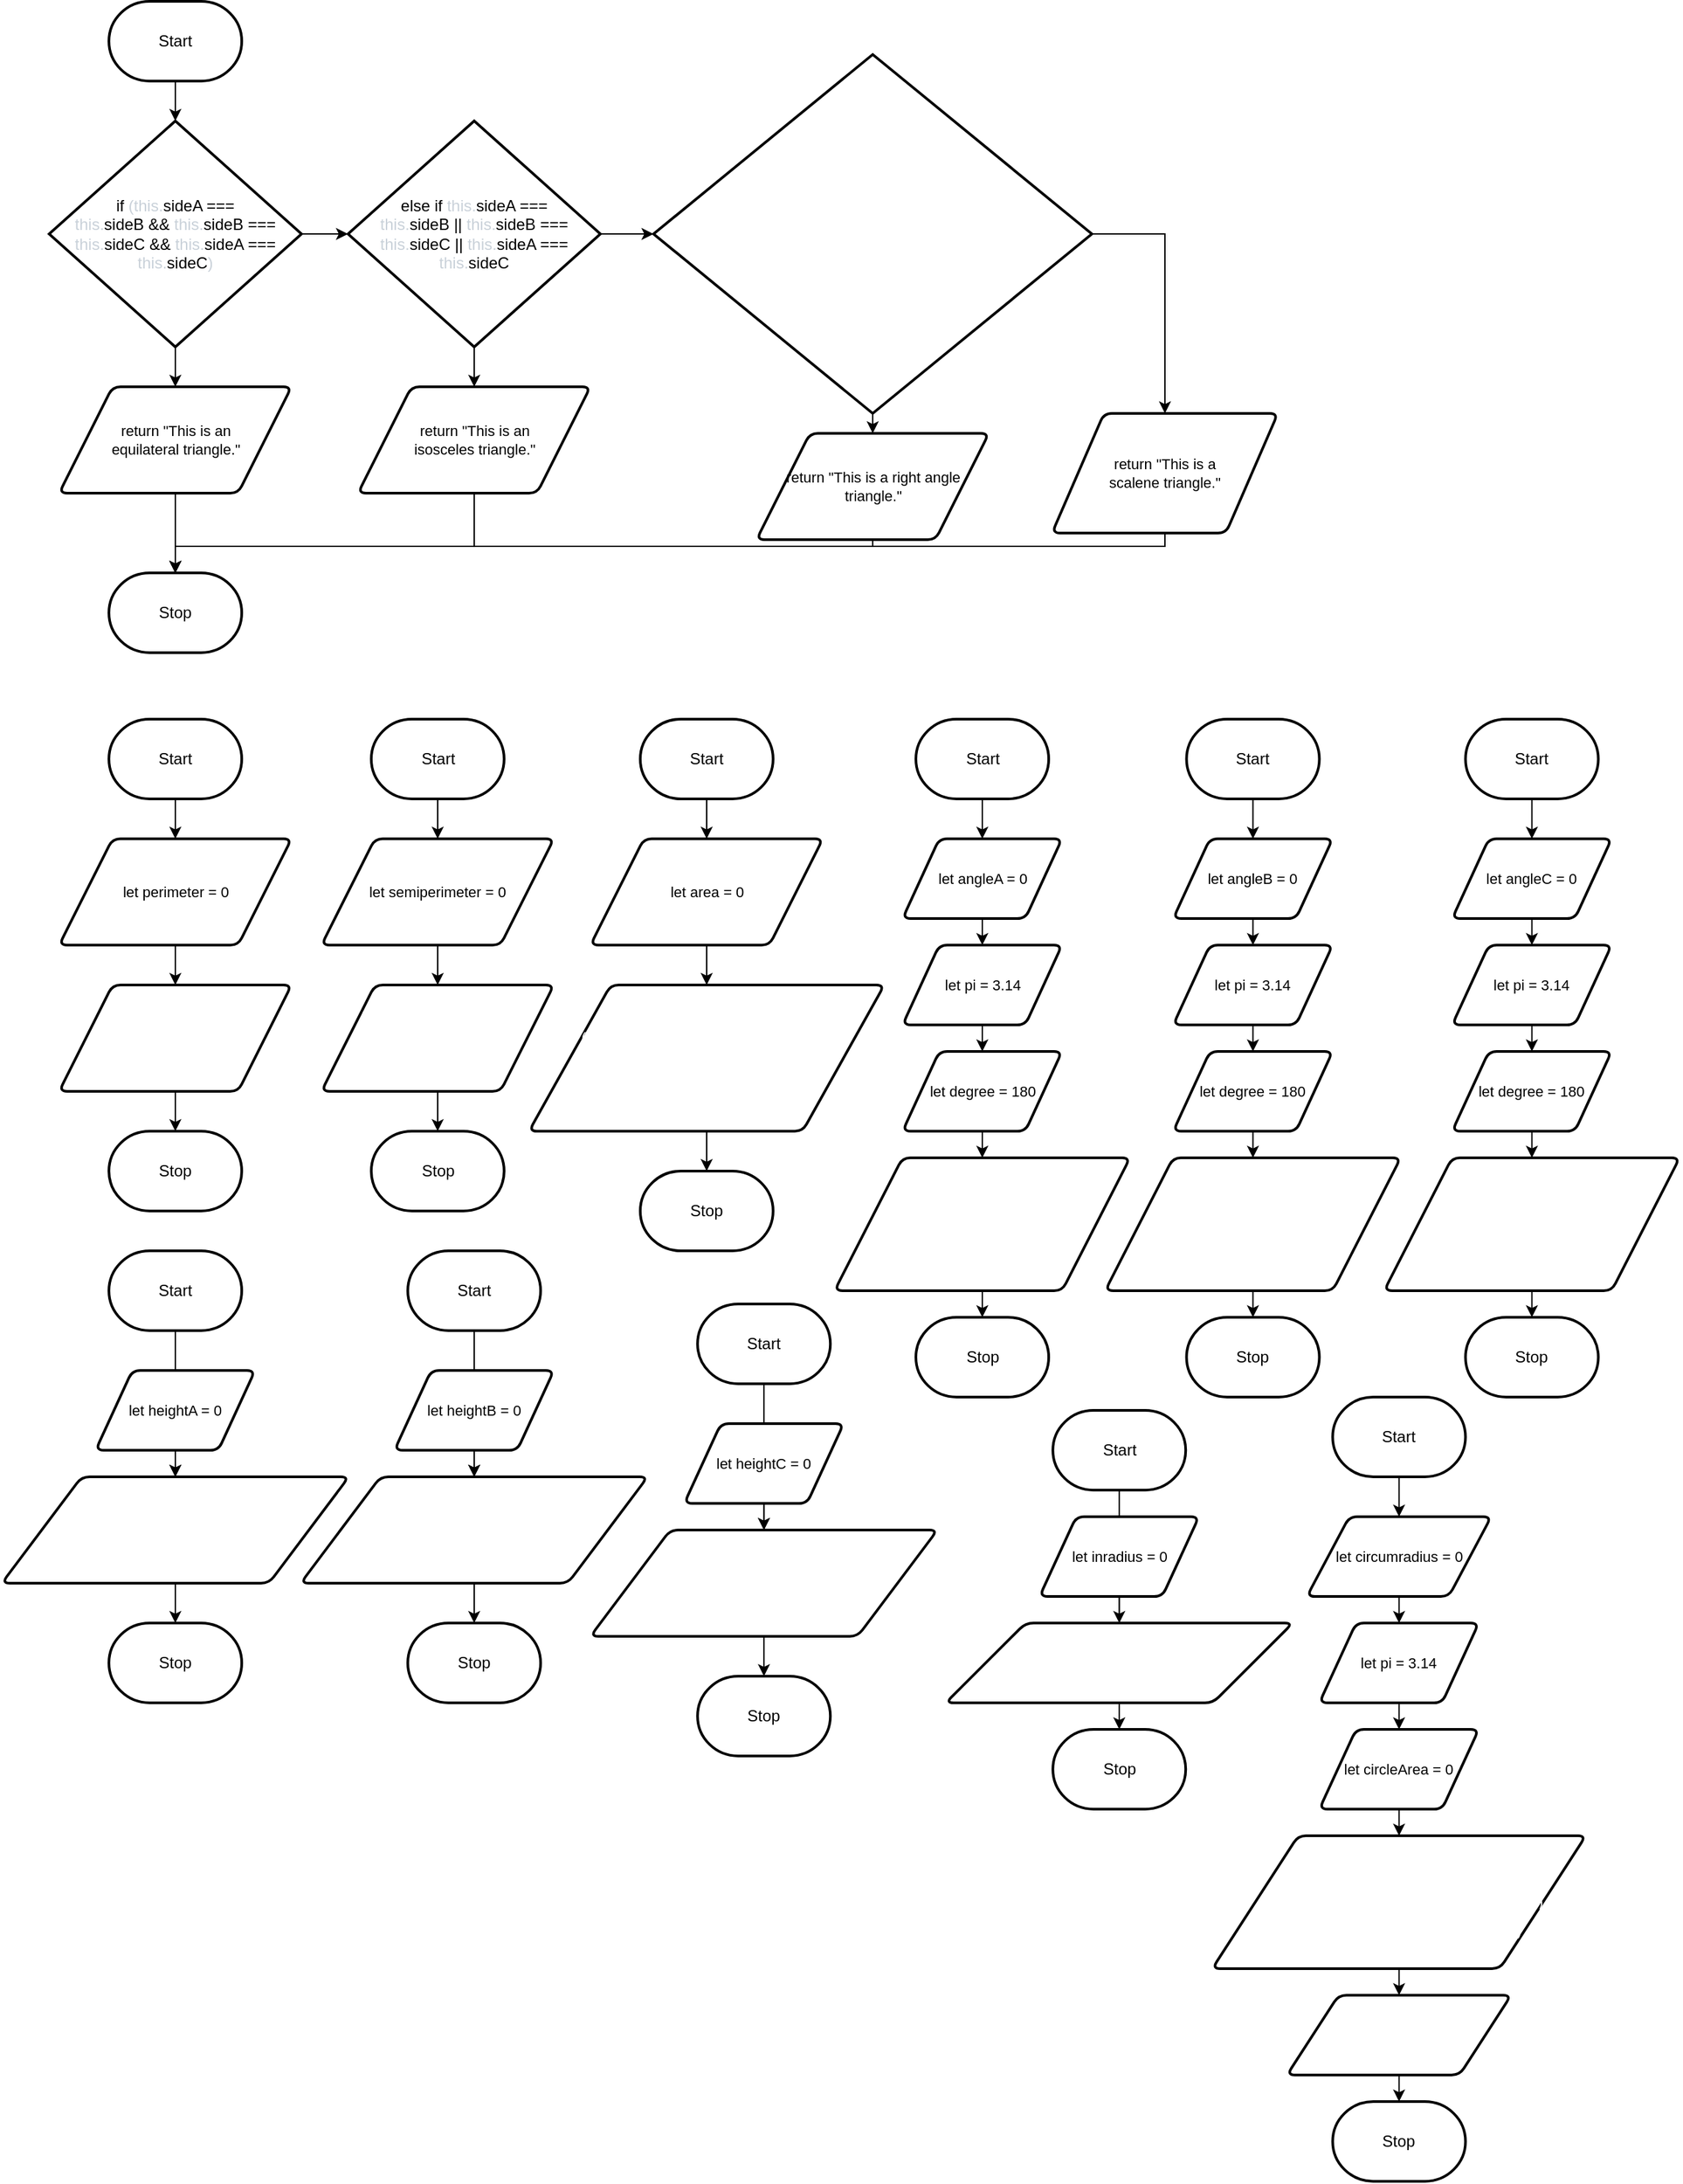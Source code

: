 <mxfile>
    <diagram id="XbohCqr-4OWFWVRMvJf-" name="Page-1">
        <mxGraphModel dx="1052" dy="749" grid="1" gridSize="10" guides="1" tooltips="1" connect="1" arrows="1" fold="1" page="1" pageScale="1" pageWidth="850" pageHeight="1100" math="0" shadow="0">
            <root>
                <mxCell id="0"/>
                <mxCell id="1" parent="0"/>
                <mxCell id="4" value="" style="edgeStyle=none;html=1;fontFamily=Helvetica;" parent="1" source="2" target="3" edge="1">
                    <mxGeometry relative="1" as="geometry"/>
                </mxCell>
                <mxCell id="2" value="Start" style="strokeWidth=2;html=1;shape=mxgraph.flowchart.terminator;whiteSpace=wrap;" parent="1" vertex="1">
                    <mxGeometry x="110" y="60" width="100" height="60" as="geometry"/>
                </mxCell>
                <mxCell id="7" value="" style="edgeStyle=none;html=1;fontFamily=Helvetica;fontSize=11;" parent="1" source="3" target="5" edge="1">
                    <mxGeometry relative="1" as="geometry"/>
                </mxCell>
                <mxCell id="14" value="" style="edgeStyle=none;html=1;fontFamily=Helvetica;fontSize=11;" parent="1" source="3" target="12" edge="1">
                    <mxGeometry relative="1" as="geometry"/>
                </mxCell>
                <mxCell id="3" value="&lt;span class=&quot;pl-k&quot; style=&quot;box-sizing: border-box&quot;&gt;if&lt;/span&gt;&lt;span style=&quot;color: rgb(201 , 209 , 217)&quot;&gt; &lt;/span&gt;&lt;span class=&quot;pl-kos&quot; style=&quot;box-sizing: border-box ; color: rgb(201 , 209 , 217)&quot;&gt;(&lt;/span&gt;&lt;span class=&quot;pl-smi&quot; style=&quot;box-sizing: border-box ; color: rgb(201 , 209 , 217)&quot;&gt;this&lt;/span&gt;&lt;span class=&quot;pl-kos&quot; style=&quot;box-sizing: border-box ; color: rgb(201 , 209 , 217)&quot;&gt;.&lt;/span&gt;&lt;span class=&quot;pl-c1&quot; style=&quot;box-sizing: border-box&quot;&gt;sideA&lt;/span&gt;&lt;span style=&quot;color: rgb(201 , 209 , 217)&quot;&gt; &lt;/span&gt;&lt;span class=&quot;pl-c1&quot; style=&quot;box-sizing: border-box&quot;&gt;===&lt;/span&gt;&lt;span style=&quot;color: rgb(201 , 209 , 217)&quot;&gt; &lt;br&gt;&lt;/span&gt;&lt;span class=&quot;pl-smi&quot; style=&quot;box-sizing: border-box ; color: rgb(201 , 209 , 217)&quot;&gt;this&lt;/span&gt;&lt;span class=&quot;pl-kos&quot; style=&quot;box-sizing: border-box ; color: rgb(201 , 209 , 217)&quot;&gt;.&lt;/span&gt;&lt;span class=&quot;pl-c1&quot; style=&quot;box-sizing: border-box&quot;&gt;sideB&lt;/span&gt;&lt;span style=&quot;color: rgb(201 , 209 , 217)&quot;&gt; &lt;/span&gt;&lt;span class=&quot;pl-c1&quot; style=&quot;box-sizing: border-box&quot;&gt;&amp;amp;&amp;amp;&lt;/span&gt;&lt;span style=&quot;color: rgb(201 , 209 , 217)&quot;&gt; &lt;/span&gt;&lt;span class=&quot;pl-smi&quot; style=&quot;box-sizing: border-box ; color: rgb(201 , 209 , 217)&quot;&gt;this&lt;/span&gt;&lt;span class=&quot;pl-kos&quot; style=&quot;box-sizing: border-box ; color: rgb(201 , 209 , 217)&quot;&gt;.&lt;/span&gt;&lt;span class=&quot;pl-c1&quot; style=&quot;box-sizing: border-box&quot;&gt;sideB&lt;/span&gt;&lt;span style=&quot;color: rgb(201 , 209 , 217)&quot;&gt; &lt;/span&gt;&lt;span class=&quot;pl-c1&quot; style=&quot;box-sizing: border-box&quot;&gt;===&lt;/span&gt;&lt;span style=&quot;color: rgb(201 , 209 , 217)&quot;&gt; &lt;br&gt;&lt;/span&gt;&lt;span class=&quot;pl-smi&quot; style=&quot;box-sizing: border-box ; color: rgb(201 , 209 , 217)&quot;&gt;this&lt;/span&gt;&lt;span class=&quot;pl-kos&quot; style=&quot;box-sizing: border-box ; color: rgb(201 , 209 , 217)&quot;&gt;.&lt;/span&gt;&lt;span class=&quot;pl-c1&quot; style=&quot;box-sizing: border-box&quot;&gt;sideC&lt;/span&gt;&lt;span style=&quot;color: rgb(201 , 209 , 217)&quot;&gt; &lt;/span&gt;&lt;span class=&quot;pl-c1&quot; style=&quot;box-sizing: border-box&quot;&gt;&amp;amp;&amp;amp;&lt;/span&gt;&lt;span style=&quot;color: rgb(201 , 209 , 217)&quot;&gt; &lt;/span&gt;&lt;span class=&quot;pl-smi&quot; style=&quot;box-sizing: border-box ; color: rgb(201 , 209 , 217)&quot;&gt;this&lt;/span&gt;&lt;span class=&quot;pl-kos&quot; style=&quot;box-sizing: border-box ; color: rgb(201 , 209 , 217)&quot;&gt;.&lt;/span&gt;&lt;span class=&quot;pl-c1&quot; style=&quot;box-sizing: border-box&quot;&gt;sideA&lt;/span&gt;&lt;span style=&quot;color: rgb(201 , 209 , 217)&quot;&gt; &lt;/span&gt;&lt;span class=&quot;pl-c1&quot; style=&quot;box-sizing: border-box&quot;&gt;===&lt;/span&gt;&lt;span style=&quot;color: rgb(201 , 209 , 217)&quot;&gt; &lt;/span&gt;&lt;span class=&quot;pl-smi&quot; style=&quot;box-sizing: border-box ; color: rgb(201 , 209 , 217)&quot;&gt;this&lt;/span&gt;&lt;span class=&quot;pl-kos&quot; style=&quot;box-sizing: border-box ; color: rgb(201 , 209 , 217)&quot;&gt;.&lt;/span&gt;&lt;span class=&quot;pl-c1&quot; style=&quot;box-sizing: border-box&quot;&gt;sideC&lt;/span&gt;&lt;span class=&quot;pl-kos&quot; style=&quot;box-sizing: border-box ; color: rgb(201 , 209 , 217)&quot;&gt;)&lt;/span&gt;" style="strokeWidth=2;html=1;shape=mxgraph.flowchart.decision;whiteSpace=wrap;" parent="1" vertex="1">
                    <mxGeometry x="65" y="150" width="190" height="170" as="geometry"/>
                </mxCell>
                <mxCell id="8" value="" style="edgeStyle=none;html=1;fontFamily=Helvetica;fontSize=11;" parent="1" source="5" target="6" edge="1">
                    <mxGeometry relative="1" as="geometry"/>
                </mxCell>
                <mxCell id="13" value="" style="edgeStyle=none;html=1;fontFamily=Helvetica;fontSize=11;" parent="1" source="5" target="10" edge="1">
                    <mxGeometry relative="1" as="geometry"/>
                </mxCell>
                <mxCell id="5" value="&lt;span class=&quot;pl-k&quot; style=&quot;box-sizing: border-box ; font-family: , , &amp;#34;sf mono&amp;#34; , &amp;#34;menlo&amp;#34; , &amp;#34;consolas&amp;#34; , &amp;#34;liberation mono&amp;#34; , monospace&quot;&gt;else&lt;/span&gt;&lt;span style=&quot;color: rgb(201 , 209 , 217) ; font-family: , , &amp;#34;sf mono&amp;#34; , &amp;#34;menlo&amp;#34; , &amp;#34;consolas&amp;#34; , &amp;#34;liberation mono&amp;#34; , monospace&quot;&gt; &lt;/span&gt;&lt;span class=&quot;pl-k&quot; style=&quot;box-sizing: border-box ; font-family: , , &amp;#34;sf mono&amp;#34; , &amp;#34;menlo&amp;#34; , &amp;#34;consolas&amp;#34; , &amp;#34;liberation mono&amp;#34; , monospace&quot;&gt;if&lt;/span&gt;&lt;span style=&quot;color: rgb(201 , 209 , 217) ; font-family: , , &amp;#34;sf mono&amp;#34; , &amp;#34;menlo&amp;#34; , &amp;#34;consolas&amp;#34; , &amp;#34;liberation mono&amp;#34; , monospace&quot;&gt; &lt;/span&gt;&lt;span class=&quot;pl-smi&quot; style=&quot;box-sizing: border-box ; color: rgb(201 , 209 , 217) ; font-family: , , &amp;#34;sf mono&amp;#34; , &amp;#34;menlo&amp;#34; , &amp;#34;consolas&amp;#34; , &amp;#34;liberation mono&amp;#34; , monospace&quot;&gt;this&lt;/span&gt;&lt;span class=&quot;pl-kos&quot; style=&quot;box-sizing: border-box ; color: rgb(201 , 209 , 217) ; font-family: , , &amp;#34;sf mono&amp;#34; , &amp;#34;menlo&amp;#34; , &amp;#34;consolas&amp;#34; , &amp;#34;liberation mono&amp;#34; , monospace&quot;&gt;.&lt;/span&gt;&lt;span class=&quot;pl-c1&quot; style=&quot;box-sizing: border-box ; font-family: , , &amp;#34;sf mono&amp;#34; , &amp;#34;menlo&amp;#34; , &amp;#34;consolas&amp;#34; , &amp;#34;liberation mono&amp;#34; , monospace&quot;&gt;sideA&lt;/span&gt;&lt;span style=&quot;color: rgb(201 , 209 , 217) ; font-family: , , &amp;#34;sf mono&amp;#34; , &amp;#34;menlo&amp;#34; , &amp;#34;consolas&amp;#34; , &amp;#34;liberation mono&amp;#34; , monospace&quot;&gt; &lt;/span&gt;&lt;span class=&quot;pl-c1&quot; style=&quot;box-sizing: border-box ; font-family: , , &amp;#34;sf mono&amp;#34; , &amp;#34;menlo&amp;#34; , &amp;#34;consolas&amp;#34; , &amp;#34;liberation mono&amp;#34; , monospace&quot;&gt;===&lt;/span&gt;&lt;span style=&quot;color: rgb(201 , 209 , 217) ; font-family: , , &amp;#34;sf mono&amp;#34; , &amp;#34;menlo&amp;#34; , &amp;#34;consolas&amp;#34; , &amp;#34;liberation mono&amp;#34; , monospace&quot;&gt; &lt;br&gt;&lt;/span&gt;&lt;span class=&quot;pl-smi&quot; style=&quot;box-sizing: border-box ; color: rgb(201 , 209 , 217) ; font-family: , , &amp;#34;sf mono&amp;#34; , &amp;#34;menlo&amp;#34; , &amp;#34;consolas&amp;#34; , &amp;#34;liberation mono&amp;#34; , monospace&quot;&gt;this&lt;/span&gt;&lt;span class=&quot;pl-kos&quot; style=&quot;box-sizing: border-box ; color: rgb(201 , 209 , 217) ; font-family: , , &amp;#34;sf mono&amp;#34; , &amp;#34;menlo&amp;#34; , &amp;#34;consolas&amp;#34; , &amp;#34;liberation mono&amp;#34; , monospace&quot;&gt;.&lt;/span&gt;&lt;span class=&quot;pl-c1&quot; style=&quot;box-sizing: border-box ; font-family: , , &amp;#34;sf mono&amp;#34; , &amp;#34;menlo&amp;#34; , &amp;#34;consolas&amp;#34; , &amp;#34;liberation mono&amp;#34; , monospace&quot;&gt;sideB&lt;/span&gt;&lt;span style=&quot;color: rgb(201 , 209 , 217) ; font-family: , , &amp;#34;sf mono&amp;#34; , &amp;#34;menlo&amp;#34; , &amp;#34;consolas&amp;#34; , &amp;#34;liberation mono&amp;#34; , monospace&quot;&gt; &lt;/span&gt;&lt;span class=&quot;pl-c1&quot; style=&quot;box-sizing: border-box ; font-family: , , &amp;#34;sf mono&amp;#34; , &amp;#34;menlo&amp;#34; , &amp;#34;consolas&amp;#34; , &amp;#34;liberation mono&amp;#34; , monospace&quot;&gt;||&lt;/span&gt;&lt;span style=&quot;color: rgb(201 , 209 , 217) ; font-family: , , &amp;#34;sf mono&amp;#34; , &amp;#34;menlo&amp;#34; , &amp;#34;consolas&amp;#34; , &amp;#34;liberation mono&amp;#34; , monospace&quot;&gt; &lt;/span&gt;&lt;span class=&quot;pl-smi&quot; style=&quot;box-sizing: border-box ; color: rgb(201 , 209 , 217) ; font-family: , , &amp;#34;sf mono&amp;#34; , &amp;#34;menlo&amp;#34; , &amp;#34;consolas&amp;#34; , &amp;#34;liberation mono&amp;#34; , monospace&quot;&gt;this&lt;/span&gt;&lt;span class=&quot;pl-kos&quot; style=&quot;box-sizing: border-box ; color: rgb(201 , 209 , 217) ; font-family: , , &amp;#34;sf mono&amp;#34; , &amp;#34;menlo&amp;#34; , &amp;#34;consolas&amp;#34; , &amp;#34;liberation mono&amp;#34; , monospace&quot;&gt;.&lt;/span&gt;&lt;span class=&quot;pl-c1&quot; style=&quot;box-sizing: border-box ; font-family: , , &amp;#34;sf mono&amp;#34; , &amp;#34;menlo&amp;#34; , &amp;#34;consolas&amp;#34; , &amp;#34;liberation mono&amp;#34; , monospace&quot;&gt;sideB&lt;/span&gt;&lt;span style=&quot;color: rgb(201 , 209 , 217) ; font-family: , , &amp;#34;sf mono&amp;#34; , &amp;#34;menlo&amp;#34; , &amp;#34;consolas&amp;#34; , &amp;#34;liberation mono&amp;#34; , monospace&quot;&gt; &lt;/span&gt;&lt;span class=&quot;pl-c1&quot; style=&quot;box-sizing: border-box ; font-family: , , &amp;#34;sf mono&amp;#34; , &amp;#34;menlo&amp;#34; , &amp;#34;consolas&amp;#34; , &amp;#34;liberation mono&amp;#34; , monospace&quot;&gt;===&lt;/span&gt;&lt;span style=&quot;color: rgb(201 , 209 , 217) ; font-family: , , &amp;#34;sf mono&amp;#34; , &amp;#34;menlo&amp;#34; , &amp;#34;consolas&amp;#34; , &amp;#34;liberation mono&amp;#34; , monospace&quot;&gt; &lt;br&gt;&lt;/span&gt;&lt;span class=&quot;pl-smi&quot; style=&quot;box-sizing: border-box ; color: rgb(201 , 209 , 217) ; font-family: , , &amp;#34;sf mono&amp;#34; , &amp;#34;menlo&amp;#34; , &amp;#34;consolas&amp;#34; , &amp;#34;liberation mono&amp;#34; , monospace&quot;&gt;this&lt;/span&gt;&lt;span class=&quot;pl-kos&quot; style=&quot;box-sizing: border-box ; color: rgb(201 , 209 , 217) ; font-family: , , &amp;#34;sf mono&amp;#34; , &amp;#34;menlo&amp;#34; , &amp;#34;consolas&amp;#34; , &amp;#34;liberation mono&amp;#34; , monospace&quot;&gt;.&lt;/span&gt;&lt;span class=&quot;pl-c1&quot; style=&quot;box-sizing: border-box ; font-family: , , &amp;#34;sf mono&amp;#34; , &amp;#34;menlo&amp;#34; , &amp;#34;consolas&amp;#34; , &amp;#34;liberation mono&amp;#34; , monospace&quot;&gt;sideC&lt;/span&gt;&lt;span style=&quot;color: rgb(201 , 209 , 217) ; font-family: , , &amp;#34;sf mono&amp;#34; , &amp;#34;menlo&amp;#34; , &amp;#34;consolas&amp;#34; , &amp;#34;liberation mono&amp;#34; , monospace&quot;&gt; &lt;/span&gt;&lt;span class=&quot;pl-c1&quot; style=&quot;box-sizing: border-box ; font-family: , , &amp;#34;sf mono&amp;#34; , &amp;#34;menlo&amp;#34; , &amp;#34;consolas&amp;#34; , &amp;#34;liberation mono&amp;#34; , monospace&quot;&gt;||&lt;/span&gt;&lt;span style=&quot;color: rgb(201 , 209 , 217) ; font-family: , , &amp;#34;sf mono&amp;#34; , &amp;#34;menlo&amp;#34; , &amp;#34;consolas&amp;#34; , &amp;#34;liberation mono&amp;#34; , monospace&quot;&gt; &lt;/span&gt;&lt;span class=&quot;pl-smi&quot; style=&quot;box-sizing: border-box ; color: rgb(201 , 209 , 217) ; font-family: , , &amp;#34;sf mono&amp;#34; , &amp;#34;menlo&amp;#34; , &amp;#34;consolas&amp;#34; , &amp;#34;liberation mono&amp;#34; , monospace&quot;&gt;this&lt;/span&gt;&lt;span class=&quot;pl-kos&quot; style=&quot;box-sizing: border-box ; color: rgb(201 , 209 , 217) ; font-family: , , &amp;#34;sf mono&amp;#34; , &amp;#34;menlo&amp;#34; , &amp;#34;consolas&amp;#34; , &amp;#34;liberation mono&amp;#34; , monospace&quot;&gt;.&lt;/span&gt;&lt;span class=&quot;pl-c1&quot; style=&quot;box-sizing: border-box ; font-family: , , &amp;#34;sf mono&amp;#34; , &amp;#34;menlo&amp;#34; , &amp;#34;consolas&amp;#34; , &amp;#34;liberation mono&amp;#34; , monospace&quot;&gt;sideA&lt;/span&gt;&lt;span style=&quot;color: rgb(201 , 209 , 217) ; font-family: , , &amp;#34;sf mono&amp;#34; , &amp;#34;menlo&amp;#34; , &amp;#34;consolas&amp;#34; , &amp;#34;liberation mono&amp;#34; , monospace&quot;&gt; &lt;/span&gt;&lt;span class=&quot;pl-c1&quot; style=&quot;box-sizing: border-box ; font-family: , , &amp;#34;sf mono&amp;#34; , &amp;#34;menlo&amp;#34; , &amp;#34;consolas&amp;#34; , &amp;#34;liberation mono&amp;#34; , monospace&quot;&gt;===&lt;/span&gt;&lt;span style=&quot;color: rgb(201 , 209 , 217) ; font-family: , , &amp;#34;sf mono&amp;#34; , &amp;#34;menlo&amp;#34; , &amp;#34;consolas&amp;#34; , &amp;#34;liberation mono&amp;#34; , monospace&quot;&gt; &lt;/span&gt;&lt;span class=&quot;pl-smi&quot; style=&quot;box-sizing: border-box ; color: rgb(201 , 209 , 217) ; font-family: , , &amp;#34;sf mono&amp;#34; , &amp;#34;menlo&amp;#34; , &amp;#34;consolas&amp;#34; , &amp;#34;liberation mono&amp;#34; , monospace&quot;&gt;this&lt;/span&gt;&lt;span class=&quot;pl-kos&quot; style=&quot;box-sizing: border-box ; color: rgb(201 , 209 , 217) ; font-family: , , &amp;#34;sf mono&amp;#34; , &amp;#34;menlo&amp;#34; , &amp;#34;consolas&amp;#34; , &amp;#34;liberation mono&amp;#34; , monospace&quot;&gt;.&lt;/span&gt;&lt;span class=&quot;pl-c1&quot; style=&quot;box-sizing: border-box ; font-family: , , &amp;#34;sf mono&amp;#34; , &amp;#34;menlo&amp;#34; , &amp;#34;consolas&amp;#34; , &amp;#34;liberation mono&amp;#34; , monospace&quot;&gt;sideC&lt;/span&gt;" style="strokeWidth=2;html=1;shape=mxgraph.flowchart.decision;whiteSpace=wrap;" parent="1" vertex="1">
                    <mxGeometry x="290" y="150" width="190" height="170" as="geometry"/>
                </mxCell>
                <mxCell id="16" value="" style="edgeStyle=none;html=1;fontFamily=Helvetica;fontSize=11;" parent="1" source="6" target="15" edge="1">
                    <mxGeometry relative="1" as="geometry"/>
                </mxCell>
                <mxCell id="19" style="edgeStyle=none;rounded=0;html=1;entryX=0.5;entryY=0;entryDx=0;entryDy=0;exitX=1;exitY=0.5;exitDx=0;exitDy=0;exitPerimeter=0;" parent="1" source="6" target="17" edge="1">
                    <mxGeometry relative="1" as="geometry">
                        <Array as="points">
                            <mxPoint x="905" y="235"/>
                        </Array>
                    </mxGeometry>
                </mxCell>
                <mxCell id="6" value="&lt;pre style=&quot;color: rgb(255 , 255 , 255) ; overflow-wrap: break-word ; font-size: 11px&quot;&gt;&lt;font face=&quot;Helvetica&quot; style=&quot;font-size: 11px&quot;&gt;else if this.sideA ** 2 + &lt;/font&gt;&lt;/pre&gt;&lt;pre style=&quot;color: rgb(255 , 255 , 255) ; overflow-wrap: break-word ; font-size: 11px&quot;&gt;&lt;font face=&quot;Helvetica&quot; style=&quot;font-size: 11px&quot;&gt;this.sideB ** 2 ===  &lt;/font&gt;&lt;/pre&gt;&lt;pre style=&quot;color: rgb(255 , 255 , 255) ; overflow-wrap: break-word ; font-size: 11px&quot;&gt;&lt;font face=&quot;Helvetica&quot; style=&quot;font-size: 11px&quot;&gt;this.sideC ** 2 ||&lt;/font&gt;&lt;/pre&gt;&lt;pre style=&quot;color: rgb(255 , 255 , 255) ; overflow-wrap: break-word ; font-size: 11px&quot;&gt;&lt;font face=&quot;Helvetica&quot; style=&quot;font-size: 11px&quot;&gt;this.sideC ** 2 - this.sideA ** 2 === &lt;/font&gt;&lt;/pre&gt;&lt;pre style=&quot;color: rgb(255 , 255 , 255) ; overflow-wrap: break-word ; font-size: 11px&quot;&gt;&lt;font face=&quot;Helvetica&quot; style=&quot;font-size: 11px&quot;&gt;this.sideB ** 2 || this.sideC ** 2 - &lt;/font&gt;&lt;/pre&gt;&lt;pre style=&quot;color: rgb(255 , 255 , 255) ; overflow-wrap: break-word ; font-size: 11px&quot;&gt;&lt;font face=&quot;Helvetica&quot; style=&quot;font-size: 11px&quot;&gt;this.sideB ** 2 === this.sideA ** 2&lt;/font&gt;&lt;span style=&quot;font-size: 11px&quot;&gt;&lt;br&gt;&lt;/span&gt;&lt;/pre&gt;" style="strokeWidth=2;html=1;shape=mxgraph.flowchart.decision;whiteSpace=wrap;" parent="1" vertex="1">
                    <mxGeometry x="520" y="100" width="330" height="270" as="geometry"/>
                </mxCell>
                <mxCell id="22" style="edgeStyle=none;rounded=0;html=1;entryX=0.5;entryY=0;entryDx=0;entryDy=0;entryPerimeter=0;" parent="1" source="10" target="20" edge="1">
                    <mxGeometry relative="1" as="geometry">
                        <Array as="points">
                            <mxPoint x="385" y="470"/>
                            <mxPoint x="160" y="470"/>
                        </Array>
                    </mxGeometry>
                </mxCell>
                <mxCell id="10" value="return &quot;This is an &lt;br&gt;isosceles triangle.&quot;" style="shape=parallelogram;html=1;strokeWidth=2;perimeter=parallelogramPerimeter;whiteSpace=wrap;rounded=1;arcSize=12;size=0.23;labelBackgroundColor=none;fontFamily=Helvetica;fontSize=11;" parent="1" vertex="1">
                    <mxGeometry x="297.5" y="350" width="175" height="80" as="geometry"/>
                </mxCell>
                <mxCell id="21" value="" style="edgeStyle=none;rounded=0;html=1;" parent="1" source="12" target="20" edge="1">
                    <mxGeometry relative="1" as="geometry"/>
                </mxCell>
                <mxCell id="12" value="return &quot;This is an &lt;br&gt;equilateral triangle.&quot;" style="shape=parallelogram;html=1;strokeWidth=2;perimeter=parallelogramPerimeter;whiteSpace=wrap;rounded=1;arcSize=12;size=0.23;labelBackgroundColor=none;fontFamily=Helvetica;fontSize=11;" parent="1" vertex="1">
                    <mxGeometry x="72.5" y="350" width="175" height="80" as="geometry"/>
                </mxCell>
                <mxCell id="24" style="edgeStyle=none;rounded=0;html=1;entryX=0.5;entryY=0;entryDx=0;entryDy=0;entryPerimeter=0;" parent="1" source="15" target="20" edge="1">
                    <mxGeometry relative="1" as="geometry">
                        <Array as="points">
                            <mxPoint x="685" y="470"/>
                            <mxPoint x="160" y="470"/>
                        </Array>
                    </mxGeometry>
                </mxCell>
                <mxCell id="15" value="return &quot;This is a right angle triangle.&quot;" style="shape=parallelogram;html=1;strokeWidth=2;perimeter=parallelogramPerimeter;whiteSpace=wrap;rounded=1;arcSize=12;size=0.23;labelBackgroundColor=none;fontFamily=Helvetica;fontSize=11;" parent="1" vertex="1">
                    <mxGeometry x="597.5" y="385" width="175" height="80" as="geometry"/>
                </mxCell>
                <mxCell id="25" style="edgeStyle=none;rounded=0;html=1;entryX=0.5;entryY=0;entryDx=0;entryDy=0;entryPerimeter=0;" parent="1" source="17" target="20" edge="1">
                    <mxGeometry relative="1" as="geometry">
                        <Array as="points">
                            <mxPoint x="905" y="470"/>
                            <mxPoint x="160" y="470"/>
                        </Array>
                    </mxGeometry>
                </mxCell>
                <mxCell id="17" value="return &quot;This is a &lt;br&gt;scalene triangle.&quot;" style="shape=parallelogram;html=1;strokeWidth=2;perimeter=parallelogramPerimeter;whiteSpace=wrap;rounded=1;arcSize=12;size=0.23;labelBackgroundColor=none;fontFamily=Helvetica;fontSize=11;" parent="1" vertex="1">
                    <mxGeometry x="820" y="370" width="170" height="90" as="geometry"/>
                </mxCell>
                <mxCell id="20" value="Stop" style="strokeWidth=2;html=1;shape=mxgraph.flowchart.terminator;whiteSpace=wrap;" parent="1" vertex="1">
                    <mxGeometry x="110" y="490" width="100" height="60" as="geometry"/>
                </mxCell>
                <mxCell id="29" value="" style="edgeStyle=none;rounded=0;html=1;" parent="1" source="27" target="28" edge="1">
                    <mxGeometry relative="1" as="geometry"/>
                </mxCell>
                <mxCell id="27" value="Start" style="strokeWidth=2;html=1;shape=mxgraph.flowchart.terminator;whiteSpace=wrap;" parent="1" vertex="1">
                    <mxGeometry x="110" y="600" width="100" height="60" as="geometry"/>
                </mxCell>
                <mxCell id="31" value="" style="edgeStyle=none;rounded=0;html=1;fontFamily=Helvetica;" parent="1" source="28" target="30" edge="1">
                    <mxGeometry relative="1" as="geometry"/>
                </mxCell>
                <mxCell id="28" value="let perimeter = 0" style="shape=parallelogram;html=1;strokeWidth=2;perimeter=parallelogramPerimeter;whiteSpace=wrap;rounded=1;arcSize=12;size=0.23;labelBackgroundColor=none;fontFamily=Helvetica;fontSize=11;" parent="1" vertex="1">
                    <mxGeometry x="72.5" y="690" width="175" height="80" as="geometry"/>
                </mxCell>
                <mxCell id="33" value="" style="edgeStyle=none;rounded=0;html=1;fontFamily=Helvetica;" parent="1" source="30" target="32" edge="1">
                    <mxGeometry relative="1" as="geometry"/>
                </mxCell>
                <mxCell id="30" value="&lt;span style=&quot;color: rgb(255 , 255 , 255)&quot;&gt;&lt;br&gt;return perimeter =&amp;nbsp;&lt;/span&gt;&lt;br&gt;&lt;pre style=&quot;color: rgb(255 , 255 , 255) ; overflow-wrap: break-word&quot;&gt;&lt;font face=&quot;Helvetica&quot;&gt;this.sideA + this.sideB + &lt;/font&gt;&lt;/pre&gt;&lt;pre style=&quot;color: rgb(255 , 255 , 255) ; overflow-wrap: break-word&quot;&gt;&lt;font face=&quot;Helvetica&quot;&gt;this.sideC&lt;/font&gt;&lt;/pre&gt;" style="shape=parallelogram;html=1;strokeWidth=2;perimeter=parallelogramPerimeter;whiteSpace=wrap;rounded=1;arcSize=12;size=0.23;labelBackgroundColor=none;fontFamily=Helvetica;fontSize=11;" parent="1" vertex="1">
                    <mxGeometry x="72.5" y="800" width="175" height="80" as="geometry"/>
                </mxCell>
                <mxCell id="32" value="Stop" style="strokeWidth=2;html=1;shape=mxgraph.flowchart.terminator;whiteSpace=wrap;" parent="1" vertex="1">
                    <mxGeometry x="110" y="910" width="100" height="60" as="geometry"/>
                </mxCell>
                <mxCell id="34" value="" style="edgeStyle=none;rounded=0;html=1;" parent="1" source="35" target="37" edge="1">
                    <mxGeometry relative="1" as="geometry"/>
                </mxCell>
                <mxCell id="35" value="Start" style="strokeWidth=2;html=1;shape=mxgraph.flowchart.terminator;whiteSpace=wrap;" parent="1" vertex="1">
                    <mxGeometry x="307.5" y="600" width="100" height="60" as="geometry"/>
                </mxCell>
                <mxCell id="36" value="" style="edgeStyle=none;rounded=0;html=1;fontFamily=Helvetica;" parent="1" source="37" target="39" edge="1">
                    <mxGeometry relative="1" as="geometry"/>
                </mxCell>
                <mxCell id="37" value="let semiperimeter = 0" style="shape=parallelogram;html=1;strokeWidth=2;perimeter=parallelogramPerimeter;whiteSpace=wrap;rounded=1;arcSize=12;size=0.23;labelBackgroundColor=none;fontFamily=Helvetica;fontSize=11;" parent="1" vertex="1">
                    <mxGeometry x="270" y="690" width="175" height="80" as="geometry"/>
                </mxCell>
                <mxCell id="38" value="" style="edgeStyle=none;rounded=0;html=1;fontFamily=Helvetica;" parent="1" source="39" target="40" edge="1">
                    <mxGeometry relative="1" as="geometry"/>
                </mxCell>
                <mxCell id="39" value="&lt;span style=&quot;color: rgb(255 , 255 , 255)&quot;&gt;&lt;br&gt;&lt;/span&gt;&lt;pre style=&quot;color: rgb(255 , 255 , 255) ; overflow-wrap: break-word&quot;&gt;&lt;font face=&quot;Helvetica&quot;&gt;return semiperimeter = &lt;/font&gt;&lt;/pre&gt;&lt;pre style=&quot;color: rgb(255 , 255 , 255) ; overflow-wrap: break-word&quot;&gt;&lt;font face=&quot;Helvetica&quot;&gt;(this.sideA + this.sideB &lt;/font&gt;&lt;/pre&gt;&lt;pre style=&quot;color: rgb(255 , 255 , 255) ; overflow-wrap: break-word&quot;&gt;&lt;font face=&quot;Helvetica&quot;&gt;+ this.sideC) / 2&lt;/font&gt;&lt;/pre&gt;" style="shape=parallelogram;html=1;strokeWidth=2;perimeter=parallelogramPerimeter;whiteSpace=wrap;rounded=1;arcSize=12;size=0.23;labelBackgroundColor=none;fontFamily=Helvetica;fontSize=11;" parent="1" vertex="1">
                    <mxGeometry x="270" y="800" width="175" height="80" as="geometry"/>
                </mxCell>
                <mxCell id="40" value="Stop" style="strokeWidth=2;html=1;shape=mxgraph.flowchart.terminator;whiteSpace=wrap;" parent="1" vertex="1">
                    <mxGeometry x="307.5" y="910" width="100" height="60" as="geometry"/>
                </mxCell>
                <mxCell id="41" value="" style="edgeStyle=none;rounded=0;html=1;" parent="1" source="42" target="44" edge="1">
                    <mxGeometry relative="1" as="geometry"/>
                </mxCell>
                <mxCell id="42" value="Start" style="strokeWidth=2;html=1;shape=mxgraph.flowchart.terminator;whiteSpace=wrap;" parent="1" vertex="1">
                    <mxGeometry x="510" y="600" width="100" height="60" as="geometry"/>
                </mxCell>
                <mxCell id="48" value="" style="edgeStyle=none;rounded=0;html=1;fontFamily=Helvetica;fontSize=10;" parent="1" source="44" target="46" edge="1">
                    <mxGeometry relative="1" as="geometry"/>
                </mxCell>
                <mxCell id="44" value="let area = 0" style="shape=parallelogram;html=1;strokeWidth=2;perimeter=parallelogramPerimeter;whiteSpace=wrap;rounded=1;arcSize=12;size=0.23;labelBackgroundColor=none;fontFamily=Helvetica;fontSize=11;" parent="1" vertex="1">
                    <mxGeometry x="472.5" y="690" width="175" height="80" as="geometry"/>
                </mxCell>
                <mxCell id="49" value="" style="edgeStyle=none;rounded=0;html=1;fontFamily=Helvetica;fontSize=10;" parent="1" source="46" target="47" edge="1">
                    <mxGeometry relative="1" as="geometry"/>
                </mxCell>
                <mxCell id="46" value="&lt;pre style=&quot;color: rgb(255 , 255 , 255) ; overflow-wrap: break-word ; font-size: 10px&quot;&gt;&lt;font face=&quot;Helvetica&quot; style=&quot;font-size: 10px&quot;&gt; return area = Math.sqrt(&lt;br&gt;      this.triangleSemiperimeter() *&lt;br&gt;        (this.triangleSemiperimeter() - this.sideA) *        &lt;/font&gt;&lt;/pre&gt;&lt;pre style=&quot;color: rgb(255 , 255 , 255) ; overflow-wrap: break-word ; font-size: 10px&quot;&gt;&lt;font face=&quot;Helvetica&quot; style=&quot;font-size: 10px&quot;&gt;(this.triangleSemiperimeter() - this.sideB) *&lt;br&gt;        (this.triangleSemiperimeter() - &lt;/font&gt;&lt;/pre&gt;&lt;pre style=&quot;color: rgb(255 , 255 , 255) ; overflow-wrap: break-word ; font-size: 10px&quot;&gt;&lt;font face=&quot;Helvetica&quot; style=&quot;font-size: 10px&quot;&gt;this.sideC)&lt;/font&gt;&lt;/pre&gt;" style="shape=parallelogram;html=1;strokeWidth=2;perimeter=parallelogramPerimeter;whiteSpace=wrap;rounded=1;arcSize=12;size=0.23;labelBackgroundColor=none;fontFamily=Helvetica;fontSize=11;" parent="1" vertex="1">
                    <mxGeometry x="426.25" y="800" width="267.5" height="110" as="geometry"/>
                </mxCell>
                <mxCell id="47" value="Stop" style="strokeWidth=2;html=1;shape=mxgraph.flowchart.terminator;whiteSpace=wrap;" parent="1" vertex="1">
                    <mxGeometry x="510" y="940" width="100" height="60" as="geometry"/>
                </mxCell>
                <mxCell id="51" value="" style="edgeStyle=none;rounded=0;html=1;" parent="1" source="52" target="54" edge="1">
                    <mxGeometry relative="1" as="geometry"/>
                </mxCell>
                <mxCell id="52" value="Start" style="strokeWidth=2;html=1;shape=mxgraph.flowchart.terminator;whiteSpace=wrap;" parent="1" vertex="1">
                    <mxGeometry x="717.5" y="600" width="100" height="60" as="geometry"/>
                </mxCell>
                <mxCell id="60" value="" style="edgeStyle=none;rounded=0;html=1;fontFamily=Helvetica;fontSize=10;" parent="1" source="54" target="59" edge="1">
                    <mxGeometry relative="1" as="geometry"/>
                </mxCell>
                <mxCell id="54" value="let angleA = 0" style="shape=parallelogram;html=1;strokeWidth=2;perimeter=parallelogramPerimeter;whiteSpace=wrap;rounded=1;arcSize=12;size=0.23;labelBackgroundColor=none;fontFamily=Helvetica;fontSize=11;" parent="1" vertex="1">
                    <mxGeometry x="707.5" y="690" width="120" height="60" as="geometry"/>
                </mxCell>
                <mxCell id="57" value="Stop" style="strokeWidth=2;html=1;shape=mxgraph.flowchart.terminator;whiteSpace=wrap;" parent="1" vertex="1">
                    <mxGeometry x="717.5" y="1050" width="100" height="60" as="geometry"/>
                </mxCell>
                <mxCell id="62" value="" style="edgeStyle=none;rounded=0;html=1;fontFamily=Helvetica;fontSize=10;" parent="1" source="59" target="61" edge="1">
                    <mxGeometry relative="1" as="geometry"/>
                </mxCell>
                <mxCell id="59" value="let pi = 3.14" style="shape=parallelogram;html=1;strokeWidth=2;perimeter=parallelogramPerimeter;whiteSpace=wrap;rounded=1;arcSize=12;size=0.23;labelBackgroundColor=none;fontFamily=Helvetica;fontSize=11;" parent="1" vertex="1">
                    <mxGeometry x="707.5" y="770" width="120" height="60" as="geometry"/>
                </mxCell>
                <mxCell id="64" value="" style="edgeStyle=none;html=1;fontFamily=Helvetica;" edge="1" parent="1" source="61" target="63">
                    <mxGeometry relative="1" as="geometry"/>
                </mxCell>
                <mxCell id="61" value="let degree = 180" style="shape=parallelogram;html=1;strokeWidth=2;perimeter=parallelogramPerimeter;whiteSpace=wrap;rounded=1;arcSize=12;size=0.23;labelBackgroundColor=none;fontFamily=Helvetica;fontSize=11;" parent="1" vertex="1">
                    <mxGeometry x="707.5" y="850" width="120" height="60" as="geometry"/>
                </mxCell>
                <mxCell id="65" value="" style="edgeStyle=none;html=1;fontFamily=Helvetica;" edge="1" parent="1" source="63" target="57">
                    <mxGeometry relative="1" as="geometry"/>
                </mxCell>
                <mxCell id="63" value="&lt;pre style=&quot;color: rgb(255 , 255 , 255) ; overflow-wrap: break-word ; font-size: 10px&quot;&gt;&lt;pre style=&quot;overflow-wrap: break-word&quot;&gt;&lt;font face=&quot;Helvetica&quot;&gt;return angleA =&lt;br&gt;      Math.acos((this.sideB ** 2 + &lt;/font&gt;&lt;/pre&gt;&lt;pre style=&quot;overflow-wrap: break-word&quot;&gt;&lt;font face=&quot;Helvetica&quot;&gt;this.sideC ** 2 - this.sideA ** 2) &lt;/font&gt;&lt;/pre&gt;&lt;pre style=&quot;overflow-wrap: break-word&quot;&gt;&lt;font face=&quot;Helvetica&quot;&gt;/ (2 * this.sideB * this.sideC)) *&lt;br&gt;      (degree / pi)&lt;/font&gt;&lt;/pre&gt;&lt;/pre&gt;" style="shape=parallelogram;html=1;strokeWidth=2;perimeter=parallelogramPerimeter;whiteSpace=wrap;rounded=1;arcSize=12;size=0.23;labelBackgroundColor=none;fontFamily=Helvetica;fontSize=11;" parent="1" vertex="1">
                    <mxGeometry x="656.25" y="930" width="222.5" height="100" as="geometry"/>
                </mxCell>
                <mxCell id="66" value="" style="edgeStyle=none;rounded=0;html=1;" edge="1" parent="1" source="67" target="69">
                    <mxGeometry relative="1" as="geometry"/>
                </mxCell>
                <mxCell id="67" value="Start" style="strokeWidth=2;html=1;shape=mxgraph.flowchart.terminator;whiteSpace=wrap;" vertex="1" parent="1">
                    <mxGeometry x="921.25" y="600" width="100" height="60" as="geometry"/>
                </mxCell>
                <mxCell id="68" value="" style="edgeStyle=none;rounded=0;html=1;fontFamily=Helvetica;fontSize=10;" edge="1" parent="1" source="69" target="72">
                    <mxGeometry relative="1" as="geometry"/>
                </mxCell>
                <mxCell id="69" value="let angleB = 0" style="shape=parallelogram;html=1;strokeWidth=2;perimeter=parallelogramPerimeter;whiteSpace=wrap;rounded=1;arcSize=12;size=0.23;labelBackgroundColor=none;fontFamily=Helvetica;fontSize=11;" vertex="1" parent="1">
                    <mxGeometry x="911.25" y="690" width="120" height="60" as="geometry"/>
                </mxCell>
                <mxCell id="70" value="Stop" style="strokeWidth=2;html=1;shape=mxgraph.flowchart.terminator;whiteSpace=wrap;" vertex="1" parent="1">
                    <mxGeometry x="921.25" y="1050" width="100" height="60" as="geometry"/>
                </mxCell>
                <mxCell id="71" value="" style="edgeStyle=none;rounded=0;html=1;fontFamily=Helvetica;fontSize=10;" edge="1" parent="1" source="72" target="74">
                    <mxGeometry relative="1" as="geometry"/>
                </mxCell>
                <mxCell id="72" value="let pi = 3.14" style="shape=parallelogram;html=1;strokeWidth=2;perimeter=parallelogramPerimeter;whiteSpace=wrap;rounded=1;arcSize=12;size=0.23;labelBackgroundColor=none;fontFamily=Helvetica;fontSize=11;" vertex="1" parent="1">
                    <mxGeometry x="911.25" y="770" width="120" height="60" as="geometry"/>
                </mxCell>
                <mxCell id="73" value="" style="edgeStyle=none;html=1;fontFamily=Helvetica;" edge="1" parent="1" source="74" target="76">
                    <mxGeometry relative="1" as="geometry"/>
                </mxCell>
                <mxCell id="74" value="let degree = 180" style="shape=parallelogram;html=1;strokeWidth=2;perimeter=parallelogramPerimeter;whiteSpace=wrap;rounded=1;arcSize=12;size=0.23;labelBackgroundColor=none;fontFamily=Helvetica;fontSize=11;" vertex="1" parent="1">
                    <mxGeometry x="911.25" y="850" width="120" height="60" as="geometry"/>
                </mxCell>
                <mxCell id="75" value="" style="edgeStyle=none;html=1;fontFamily=Helvetica;" edge="1" parent="1" source="76" target="70">
                    <mxGeometry relative="1" as="geometry"/>
                </mxCell>
                <mxCell id="76" value="&lt;pre style=&quot;color: rgb(255 , 255 , 255) ; overflow-wrap: break-word ; font-size: 10px&quot;&gt;&lt;pre style=&quot;overflow-wrap: break-word&quot;&gt;&lt;font face=&quot;Helvetica&quot;&gt;return angleB =&lt;br&gt;      Math.acos((this.sideB ** 2 + &lt;/font&gt;&lt;/pre&gt;&lt;pre style=&quot;overflow-wrap: break-word&quot;&gt;&lt;font face=&quot;Helvetica&quot;&gt;this.sideC ** 2 - this.sideA ** 2) &lt;/font&gt;&lt;/pre&gt;&lt;pre style=&quot;overflow-wrap: break-word&quot;&gt;&lt;font face=&quot;Helvetica&quot;&gt;/ (2 * this.sideA * this.sideC)) *&lt;br&gt;      (degree / pi)&lt;/font&gt;&lt;/pre&gt;&lt;/pre&gt;" style="shape=parallelogram;html=1;strokeWidth=2;perimeter=parallelogramPerimeter;whiteSpace=wrap;rounded=1;arcSize=12;size=0.23;labelBackgroundColor=none;fontFamily=Helvetica;fontSize=11;" vertex="1" parent="1">
                    <mxGeometry x="860" y="930" width="222.5" height="100" as="geometry"/>
                </mxCell>
                <mxCell id="77" value="" style="edgeStyle=none;rounded=0;html=1;" edge="1" parent="1" source="78" target="80">
                    <mxGeometry relative="1" as="geometry"/>
                </mxCell>
                <mxCell id="78" value="Start" style="strokeWidth=2;html=1;shape=mxgraph.flowchart.terminator;whiteSpace=wrap;" vertex="1" parent="1">
                    <mxGeometry x="1131.25" y="600" width="100" height="60" as="geometry"/>
                </mxCell>
                <mxCell id="79" value="" style="edgeStyle=none;rounded=0;html=1;fontFamily=Helvetica;fontSize=10;" edge="1" parent="1" source="80" target="83">
                    <mxGeometry relative="1" as="geometry"/>
                </mxCell>
                <mxCell id="80" value="let angleC = 0" style="shape=parallelogram;html=1;strokeWidth=2;perimeter=parallelogramPerimeter;whiteSpace=wrap;rounded=1;arcSize=12;size=0.23;labelBackgroundColor=none;fontFamily=Helvetica;fontSize=11;" vertex="1" parent="1">
                    <mxGeometry x="1121.25" y="690" width="120" height="60" as="geometry"/>
                </mxCell>
                <mxCell id="81" value="Stop" style="strokeWidth=2;html=1;shape=mxgraph.flowchart.terminator;whiteSpace=wrap;" vertex="1" parent="1">
                    <mxGeometry x="1131.25" y="1050" width="100" height="60" as="geometry"/>
                </mxCell>
                <mxCell id="82" value="" style="edgeStyle=none;rounded=0;html=1;fontFamily=Helvetica;fontSize=10;" edge="1" parent="1" source="83" target="85">
                    <mxGeometry relative="1" as="geometry"/>
                </mxCell>
                <mxCell id="83" value="let pi = 3.14" style="shape=parallelogram;html=1;strokeWidth=2;perimeter=parallelogramPerimeter;whiteSpace=wrap;rounded=1;arcSize=12;size=0.23;labelBackgroundColor=none;fontFamily=Helvetica;fontSize=11;" vertex="1" parent="1">
                    <mxGeometry x="1121.25" y="770" width="120" height="60" as="geometry"/>
                </mxCell>
                <mxCell id="84" value="" style="edgeStyle=none;html=1;fontFamily=Helvetica;" edge="1" parent="1" source="85" target="87">
                    <mxGeometry relative="1" as="geometry"/>
                </mxCell>
                <mxCell id="85" value="let degree = 180" style="shape=parallelogram;html=1;strokeWidth=2;perimeter=parallelogramPerimeter;whiteSpace=wrap;rounded=1;arcSize=12;size=0.23;labelBackgroundColor=none;fontFamily=Helvetica;fontSize=11;" vertex="1" parent="1">
                    <mxGeometry x="1121.25" y="850" width="120" height="60" as="geometry"/>
                </mxCell>
                <mxCell id="86" value="" style="edgeStyle=none;html=1;fontFamily=Helvetica;" edge="1" parent="1" source="87" target="81">
                    <mxGeometry relative="1" as="geometry"/>
                </mxCell>
                <mxCell id="87" value="&lt;pre style=&quot;color: rgb(255 , 255 , 255) ; overflow-wrap: break-word ; font-size: 10px&quot;&gt;&lt;pre style=&quot;overflow-wrap: break-word&quot;&gt;&lt;font face=&quot;Helvetica&quot;&gt;return angleC =&lt;br&gt;      Math.acos((this.sideB ** 2 + &lt;/font&gt;&lt;/pre&gt;&lt;pre style=&quot;overflow-wrap: break-word&quot;&gt;&lt;font face=&quot;Helvetica&quot;&gt;this.sideC ** 2 - this.sideA ** 2) &lt;/font&gt;&lt;/pre&gt;&lt;pre style=&quot;overflow-wrap: break-word&quot;&gt;&lt;font face=&quot;Helvetica&quot;&gt;/ (2 * this.sideA * this.sideB)) *&lt;br&gt;      (degree / pi)&lt;/font&gt;&lt;/pre&gt;&lt;/pre&gt;" style="shape=parallelogram;html=1;strokeWidth=2;perimeter=parallelogramPerimeter;whiteSpace=wrap;rounded=1;arcSize=12;size=0.23;labelBackgroundColor=none;fontFamily=Helvetica;fontSize=11;" vertex="1" parent="1">
                    <mxGeometry x="1070" y="930" width="222.5" height="100" as="geometry"/>
                </mxCell>
                <mxCell id="99" value="" style="edgeStyle=none;html=1;fontFamily=Helvetica;" edge="1" parent="1" source="89" target="98">
                    <mxGeometry relative="1" as="geometry"/>
                </mxCell>
                <mxCell id="89" value="Start" style="strokeWidth=2;html=1;shape=mxgraph.flowchart.terminator;whiteSpace=wrap;" vertex="1" parent="1">
                    <mxGeometry x="110" y="1000" width="100" height="60" as="geometry"/>
                </mxCell>
                <mxCell id="90" value="" style="edgeStyle=none;rounded=0;html=1;fontFamily=Helvetica;fontSize=10;" edge="1" parent="1" source="91">
                    <mxGeometry relative="1" as="geometry">
                        <mxPoint x="160" y="1170" as="targetPoint"/>
                    </mxGeometry>
                </mxCell>
                <mxCell id="91" value="let heightA = 0" style="shape=parallelogram;html=1;strokeWidth=2;perimeter=parallelogramPerimeter;whiteSpace=wrap;rounded=1;arcSize=12;size=0.23;labelBackgroundColor=none;fontFamily=Helvetica;fontSize=11;" vertex="1" parent="1">
                    <mxGeometry x="100" y="1090" width="120" height="60" as="geometry"/>
                </mxCell>
                <mxCell id="92" value="Stop" style="strokeWidth=2;html=1;shape=mxgraph.flowchart.terminator;whiteSpace=wrap;" vertex="1" parent="1">
                    <mxGeometry x="110" y="1280" width="100" height="60" as="geometry"/>
                </mxCell>
                <mxCell id="97" value="" style="edgeStyle=none;html=1;fontFamily=Helvetica;" edge="1" parent="1" source="98" target="92">
                    <mxGeometry relative="1" as="geometry"/>
                </mxCell>
                <mxCell id="98" value="&lt;pre style=&quot;color: rgb(255 , 255 , 255) ; overflow-wrap: break-word ; font-size: 10px&quot;&gt;&lt;pre style=&quot;overflow-wrap: break-word&quot;&gt;&lt;pre style=&quot;overflow-wrap: break-word&quot;&gt;&lt;font face=&quot;Helvetica&quot;&gt;    return heightA = (2 * &lt;/font&gt;&lt;/pre&gt;&lt;pre style=&quot;overflow-wrap: break-word&quot;&gt;&lt;font face=&quot;Helvetica&quot;&gt;this.triangleArea()) / this.sideA&lt;/font&gt;&lt;/pre&gt;&lt;div&gt;&lt;br&gt;&lt;/div&gt;&lt;/pre&gt;&lt;/pre&gt;" style="shape=parallelogram;html=1;strokeWidth=2;perimeter=parallelogramPerimeter;whiteSpace=wrap;rounded=1;arcSize=12;size=0.23;labelBackgroundColor=none;fontFamily=Helvetica;fontSize=11;" vertex="1" parent="1">
                    <mxGeometry x="29.38" y="1170" width="261.25" height="80" as="geometry"/>
                </mxCell>
                <mxCell id="100" value="" style="edgeStyle=none;html=1;fontFamily=Helvetica;" edge="1" parent="1" source="101" target="106">
                    <mxGeometry relative="1" as="geometry"/>
                </mxCell>
                <mxCell id="101" value="Start" style="strokeWidth=2;html=1;shape=mxgraph.flowchart.terminator;whiteSpace=wrap;" vertex="1" parent="1">
                    <mxGeometry x="334.99" y="1000" width="100" height="60" as="geometry"/>
                </mxCell>
                <mxCell id="102" value="" style="edgeStyle=none;rounded=0;html=1;fontFamily=Helvetica;fontSize=10;" edge="1" parent="1" source="103">
                    <mxGeometry relative="1" as="geometry">
                        <mxPoint x="384.99" y="1170" as="targetPoint"/>
                    </mxGeometry>
                </mxCell>
                <mxCell id="103" value="let heightB = 0" style="shape=parallelogram;html=1;strokeWidth=2;perimeter=parallelogramPerimeter;whiteSpace=wrap;rounded=1;arcSize=12;size=0.23;labelBackgroundColor=none;fontFamily=Helvetica;fontSize=11;" vertex="1" parent="1">
                    <mxGeometry x="324.99" y="1090" width="120" height="60" as="geometry"/>
                </mxCell>
                <mxCell id="104" value="Stop" style="strokeWidth=2;html=1;shape=mxgraph.flowchart.terminator;whiteSpace=wrap;" vertex="1" parent="1">
                    <mxGeometry x="334.99" y="1280" width="100" height="60" as="geometry"/>
                </mxCell>
                <mxCell id="105" value="" style="edgeStyle=none;html=1;fontFamily=Helvetica;" edge="1" parent="1" source="106" target="104">
                    <mxGeometry relative="1" as="geometry"/>
                </mxCell>
                <mxCell id="106" value="&lt;pre style=&quot;color: rgb(255 , 255 , 255) ; overflow-wrap: break-word ; font-size: 10px&quot;&gt;&lt;pre style=&quot;overflow-wrap: break-word&quot;&gt;&lt;pre style=&quot;overflow-wrap: break-word&quot;&gt;&lt;font face=&quot;Helvetica&quot;&gt;    return heightA = (2 * &lt;/font&gt;&lt;/pre&gt;&lt;pre style=&quot;overflow-wrap: break-word&quot;&gt;&lt;font face=&quot;Helvetica&quot;&gt;this.triangleArea()) / this.sideB&lt;/font&gt;&lt;/pre&gt;&lt;div&gt;&lt;br&gt;&lt;/div&gt;&lt;/pre&gt;&lt;/pre&gt;" style="shape=parallelogram;html=1;strokeWidth=2;perimeter=parallelogramPerimeter;whiteSpace=wrap;rounded=1;arcSize=12;size=0.23;labelBackgroundColor=none;fontFamily=Helvetica;fontSize=11;" vertex="1" parent="1">
                    <mxGeometry x="254.37" y="1170" width="261.25" height="80" as="geometry"/>
                </mxCell>
                <mxCell id="107" value="" style="edgeStyle=none;html=1;fontFamily=Helvetica;" edge="1" parent="1" source="108" target="113">
                    <mxGeometry relative="1" as="geometry"/>
                </mxCell>
                <mxCell id="108" value="Start" style="strokeWidth=2;html=1;shape=mxgraph.flowchart.terminator;whiteSpace=wrap;" vertex="1" parent="1">
                    <mxGeometry x="553.12" y="1040" width="100" height="60" as="geometry"/>
                </mxCell>
                <mxCell id="109" value="" style="edgeStyle=none;rounded=0;html=1;fontFamily=Helvetica;fontSize=10;" edge="1" parent="1" source="110">
                    <mxGeometry relative="1" as="geometry">
                        <mxPoint x="603.12" y="1210" as="targetPoint"/>
                    </mxGeometry>
                </mxCell>
                <mxCell id="110" value="let heightC = 0" style="shape=parallelogram;html=1;strokeWidth=2;perimeter=parallelogramPerimeter;whiteSpace=wrap;rounded=1;arcSize=12;size=0.23;labelBackgroundColor=none;fontFamily=Helvetica;fontSize=11;" vertex="1" parent="1">
                    <mxGeometry x="543.12" y="1130" width="120" height="60" as="geometry"/>
                </mxCell>
                <mxCell id="111" value="Stop" style="strokeWidth=2;html=1;shape=mxgraph.flowchart.terminator;whiteSpace=wrap;" vertex="1" parent="1">
                    <mxGeometry x="553.12" y="1320" width="100" height="60" as="geometry"/>
                </mxCell>
                <mxCell id="112" value="" style="edgeStyle=none;html=1;fontFamily=Helvetica;" edge="1" parent="1" source="113" target="111">
                    <mxGeometry relative="1" as="geometry"/>
                </mxCell>
                <mxCell id="113" value="&lt;pre style=&quot;color: rgb(255 , 255 , 255) ; overflow-wrap: break-word ; font-size: 10px&quot;&gt;&lt;pre style=&quot;overflow-wrap: break-word&quot;&gt;&lt;pre style=&quot;overflow-wrap: break-word&quot;&gt;&lt;font face=&quot;Helvetica&quot;&gt;    return heightC = (2 * &lt;/font&gt;&lt;/pre&gt;&lt;pre style=&quot;overflow-wrap: break-word&quot;&gt;&lt;font face=&quot;Helvetica&quot;&gt;this.triangleArea()) / this.sideC&lt;/font&gt;&lt;/pre&gt;&lt;div&gt;&lt;br&gt;&lt;/div&gt;&lt;/pre&gt;&lt;/pre&gt;" style="shape=parallelogram;html=1;strokeWidth=2;perimeter=parallelogramPerimeter;whiteSpace=wrap;rounded=1;arcSize=12;size=0.23;labelBackgroundColor=none;fontFamily=Helvetica;fontSize=11;" vertex="1" parent="1">
                    <mxGeometry x="472.5" y="1210" width="261.25" height="80" as="geometry"/>
                </mxCell>
                <mxCell id="121" value="" style="edgeStyle=none;html=1;fontFamily=Helvetica;" edge="1" parent="1" source="115" target="120">
                    <mxGeometry relative="1" as="geometry"/>
                </mxCell>
                <mxCell id="115" value="Start" style="strokeWidth=2;html=1;shape=mxgraph.flowchart.terminator;whiteSpace=wrap;" vertex="1" parent="1">
                    <mxGeometry x="820.62" y="1120" width="100" height="60" as="geometry"/>
                </mxCell>
                <mxCell id="116" value="" style="edgeStyle=none;rounded=0;html=1;fontFamily=Helvetica;fontSize=10;" edge="1" parent="1" source="117">
                    <mxGeometry relative="1" as="geometry">
                        <mxPoint x="870.62" y="1290" as="targetPoint"/>
                    </mxGeometry>
                </mxCell>
                <mxCell id="117" value="let inradius = 0" style="shape=parallelogram;html=1;strokeWidth=2;perimeter=parallelogramPerimeter;whiteSpace=wrap;rounded=1;arcSize=12;size=0.23;labelBackgroundColor=none;fontFamily=Helvetica;fontSize=11;" vertex="1" parent="1">
                    <mxGeometry x="810.62" y="1200" width="120" height="60" as="geometry"/>
                </mxCell>
                <mxCell id="122" style="edgeStyle=none;html=1;exitX=0.5;exitY=0;exitDx=0;exitDy=0;exitPerimeter=0;fontFamily=Helvetica;" edge="1" parent="1" source="118">
                    <mxGeometry relative="1" as="geometry">
                        <mxPoint x="871" y="1390" as="targetPoint"/>
                    </mxGeometry>
                </mxCell>
                <mxCell id="118" value="Stop" style="strokeWidth=2;html=1;shape=mxgraph.flowchart.terminator;whiteSpace=wrap;" vertex="1" parent="1">
                    <mxGeometry x="820.62" y="1360" width="100" height="60" as="geometry"/>
                </mxCell>
                <mxCell id="119" value="" style="edgeStyle=none;html=1;fontFamily=Helvetica;" edge="1" parent="1" source="120" target="118">
                    <mxGeometry relative="1" as="geometry"/>
                </mxCell>
                <mxCell id="120" value="&lt;pre style=&quot;color: rgb(255 , 255 , 255) ; overflow-wrap: break-word ; font-size: 10px&quot;&gt;&lt;pre style=&quot;overflow-wrap: break-word&quot;&gt;&lt;pre style=&quot;overflow-wrap: break-word&quot;&gt;&lt;pre style=&quot;overflow-wrap: break-word&quot;&gt;&lt;font face=&quot;Helvetica&quot;&gt;return inradius = this.triangleArea()&lt;/font&gt;&lt;/pre&gt;&lt;pre style=&quot;overflow-wrap: break-word&quot;&gt;&lt;font face=&quot;Helvetica&quot;&gt; / this.triangleSemiperimeter()&lt;/font&gt;&lt;/pre&gt;&lt;/pre&gt;&lt;/pre&gt;&lt;/pre&gt;" style="shape=parallelogram;html=1;strokeWidth=2;perimeter=parallelogramPerimeter;whiteSpace=wrap;rounded=1;arcSize=12;size=0.23;labelBackgroundColor=none;fontFamily=Helvetica;fontSize=11;" vertex="1" parent="1">
                    <mxGeometry x="739.99" y="1280" width="261.25" height="60" as="geometry"/>
                </mxCell>
                <mxCell id="123" value="" style="edgeStyle=none;rounded=0;html=1;" edge="1" parent="1" source="124" target="126">
                    <mxGeometry relative="1" as="geometry"/>
                </mxCell>
                <mxCell id="124" value="Start" style="strokeWidth=2;html=1;shape=mxgraph.flowchart.terminator;whiteSpace=wrap;" vertex="1" parent="1">
                    <mxGeometry x="1031.25" y="1110" width="100" height="60" as="geometry"/>
                </mxCell>
                <mxCell id="125" value="" style="edgeStyle=none;rounded=0;html=1;fontFamily=Helvetica;fontSize=10;" edge="1" parent="1" source="126" target="129">
                    <mxGeometry relative="1" as="geometry"/>
                </mxCell>
                <mxCell id="126" value="let circumradius = 0" style="shape=parallelogram;html=1;strokeWidth=2;perimeter=parallelogramPerimeter;whiteSpace=wrap;rounded=1;arcSize=12;size=0.23;labelBackgroundColor=none;fontFamily=Helvetica;fontSize=11;" vertex="1" parent="1">
                    <mxGeometry x="1011.88" y="1200" width="138.75" height="60" as="geometry"/>
                </mxCell>
                <mxCell id="128" value="" style="edgeStyle=none;rounded=0;html=1;fontFamily=Helvetica;fontSize=10;" edge="1" parent="1" source="129" target="131">
                    <mxGeometry relative="1" as="geometry"/>
                </mxCell>
                <mxCell id="129" value="let pi = 3.14" style="shape=parallelogram;html=1;strokeWidth=2;perimeter=parallelogramPerimeter;whiteSpace=wrap;rounded=1;arcSize=12;size=0.23;labelBackgroundColor=none;fontFamily=Helvetica;fontSize=11;" vertex="1" parent="1">
                    <mxGeometry x="1021.25" y="1280" width="120" height="60" as="geometry"/>
                </mxCell>
                <mxCell id="130" value="" style="edgeStyle=none;html=1;fontFamily=Helvetica;" edge="1" parent="1" source="131" target="133">
                    <mxGeometry relative="1" as="geometry"/>
                </mxCell>
                <mxCell id="131" value="let circleArea = 0" style="shape=parallelogram;html=1;strokeWidth=2;perimeter=parallelogramPerimeter;whiteSpace=wrap;rounded=1;arcSize=12;size=0.23;labelBackgroundColor=none;fontFamily=Helvetica;fontSize=11;" vertex="1" parent="1">
                    <mxGeometry x="1021.25" y="1360" width="120" height="60" as="geometry"/>
                </mxCell>
                <mxCell id="135" value="" style="edgeStyle=none;html=1;fontFamily=Helvetica;" edge="1" parent="1" source="133" target="134">
                    <mxGeometry relative="1" as="geometry"/>
                </mxCell>
                <mxCell id="133" value="&lt;pre style=&quot;color: rgb(255 , 255 , 255) ; overflow-wrap: break-word ; font-size: 10px&quot;&gt;&lt;pre style=&quot;overflow-wrap: break-word&quot;&gt;&lt;pre style=&quot;overflow-wrap: break-word&quot;&gt;&lt;span style=&quot;font-family: &amp;#34;helvetica&amp;#34; ; white-space: normal&quot;&gt;circumradius = (this.sideA * this.sideB *&amp;nbsp;&lt;/span&gt;&lt;br&gt;&lt;/pre&gt;&lt;pre style=&quot;overflow-wrap: break-word&quot;&gt;&lt;font face=&quot;Helvetica&quot;&gt;         this.sideC) / (4 * &lt;/font&gt;this.incircleRadius() &lt;/pre&gt;&lt;pre style=&quot;overflow-wrap: break-word&quot;&gt;* this.triangleSemiperimeter())&lt;/pre&gt;&lt;/pre&gt;&lt;/pre&gt;" style="shape=parallelogram;html=1;strokeWidth=2;perimeter=parallelogramPerimeter;whiteSpace=wrap;rounded=1;arcSize=12;size=0.23;labelBackgroundColor=none;fontFamily=Helvetica;fontSize=11;" vertex="1" parent="1">
                    <mxGeometry x="940.62" y="1440" width="281.26" height="100" as="geometry"/>
                </mxCell>
                <mxCell id="137" value="" style="edgeStyle=none;html=1;fontFamily=Helvetica;" edge="1" parent="1" source="134" target="136">
                    <mxGeometry relative="1" as="geometry"/>
                </mxCell>
                <mxCell id="134" value="&lt;pre style=&quot;color: rgb(255 , 255 , 255) ; overflow-wrap: break-word&quot;&gt;&lt;font face=&quot;Helvetica&quot;&gt;    return circleArea = &lt;/font&gt;&lt;/pre&gt;&lt;pre style=&quot;color: rgb(255 , 255 , 255) ; overflow-wrap: break-word&quot;&gt;&lt;font face=&quot;Helvetica&quot;&gt;pi * circumradius ** 2&lt;br/&gt;&lt;/font&gt;&lt;/pre&gt;&lt;div&gt;&lt;br&gt;&lt;/div&gt;" style="shape=parallelogram;html=1;strokeWidth=2;perimeter=parallelogramPerimeter;whiteSpace=wrap;rounded=1;arcSize=12;size=0.23;labelBackgroundColor=none;fontFamily=Helvetica;fontSize=11;" vertex="1" parent="1">
                    <mxGeometry x="996.88" y="1560" width="168.74" height="60" as="geometry"/>
                </mxCell>
                <mxCell id="136" value="Stop" style="strokeWidth=2;html=1;shape=mxgraph.flowchart.terminator;whiteSpace=wrap;" vertex="1" parent="1">
                    <mxGeometry x="1031.26" y="1640" width="100" height="60" as="geometry"/>
                </mxCell>
            </root>
        </mxGraphModel>
    </diagram>
</mxfile>
